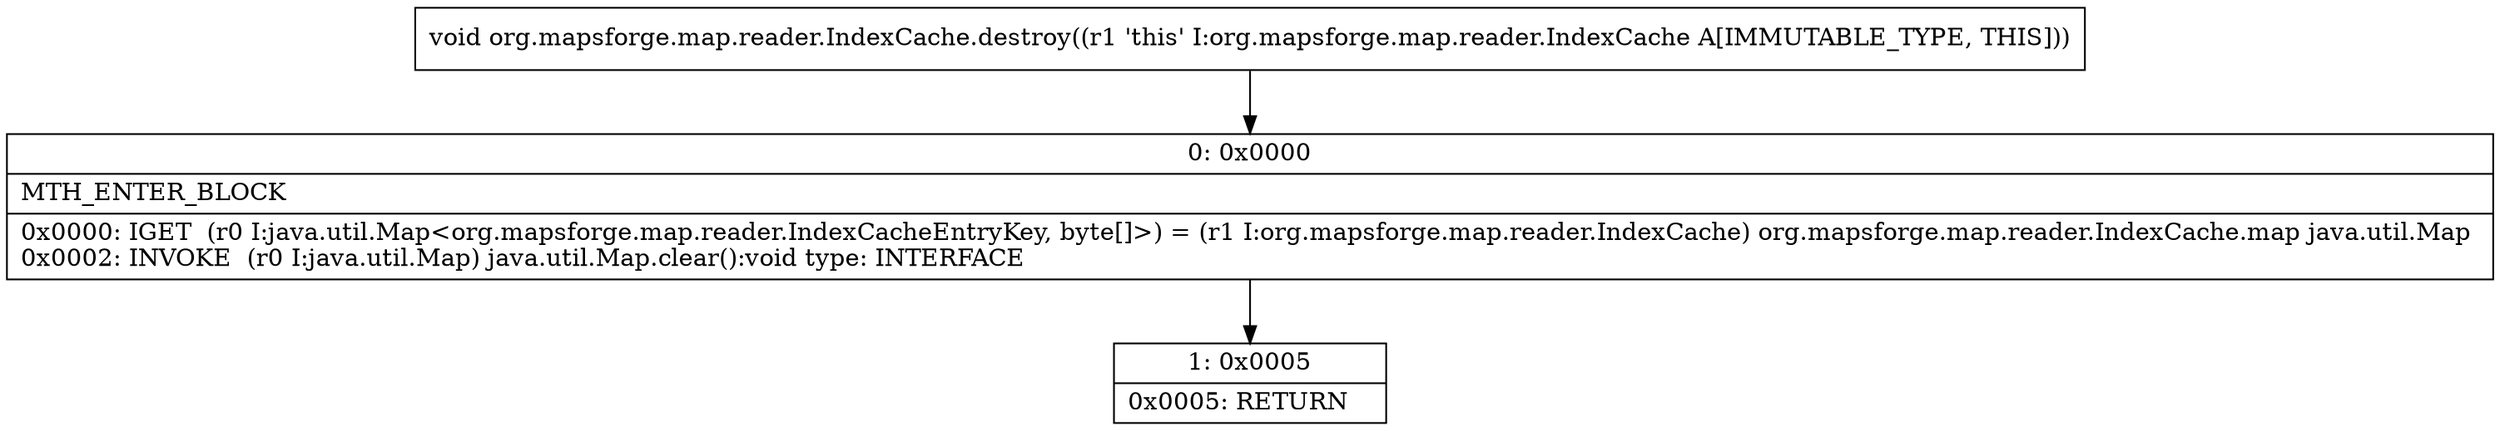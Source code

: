 digraph "CFG fororg.mapsforge.map.reader.IndexCache.destroy()V" {
Node_0 [shape=record,label="{0\:\ 0x0000|MTH_ENTER_BLOCK\l|0x0000: IGET  (r0 I:java.util.Map\<org.mapsforge.map.reader.IndexCacheEntryKey, byte[]\>) = (r1 I:org.mapsforge.map.reader.IndexCache) org.mapsforge.map.reader.IndexCache.map java.util.Map \l0x0002: INVOKE  (r0 I:java.util.Map) java.util.Map.clear():void type: INTERFACE \l}"];
Node_1 [shape=record,label="{1\:\ 0x0005|0x0005: RETURN   \l}"];
MethodNode[shape=record,label="{void org.mapsforge.map.reader.IndexCache.destroy((r1 'this' I:org.mapsforge.map.reader.IndexCache A[IMMUTABLE_TYPE, THIS])) }"];
MethodNode -> Node_0;
Node_0 -> Node_1;
}


